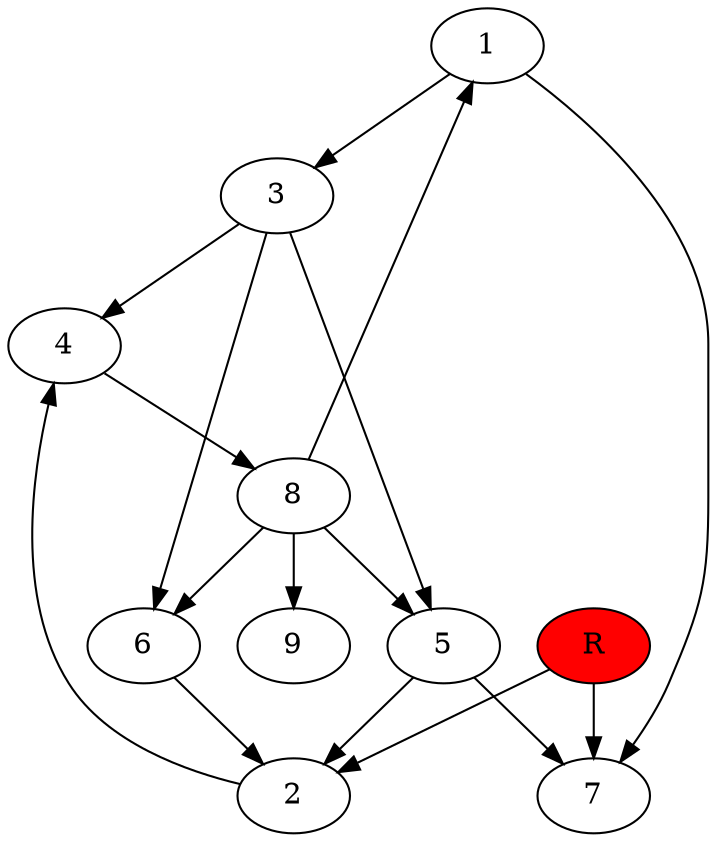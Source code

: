 digraph prb9409 {
	1
	2
	3
	4
	5
	6
	7
	8
	R [fillcolor="#ff0000" style=filled]
	1 -> 3
	1 -> 7
	2 -> 4
	3 -> 4
	3 -> 5
	3 -> 6
	4 -> 8
	5 -> 2
	5 -> 7
	6 -> 2
	8 -> 1
	8 -> 5
	8 -> 6
	8 -> 9
	R -> 2
	R -> 7
}
